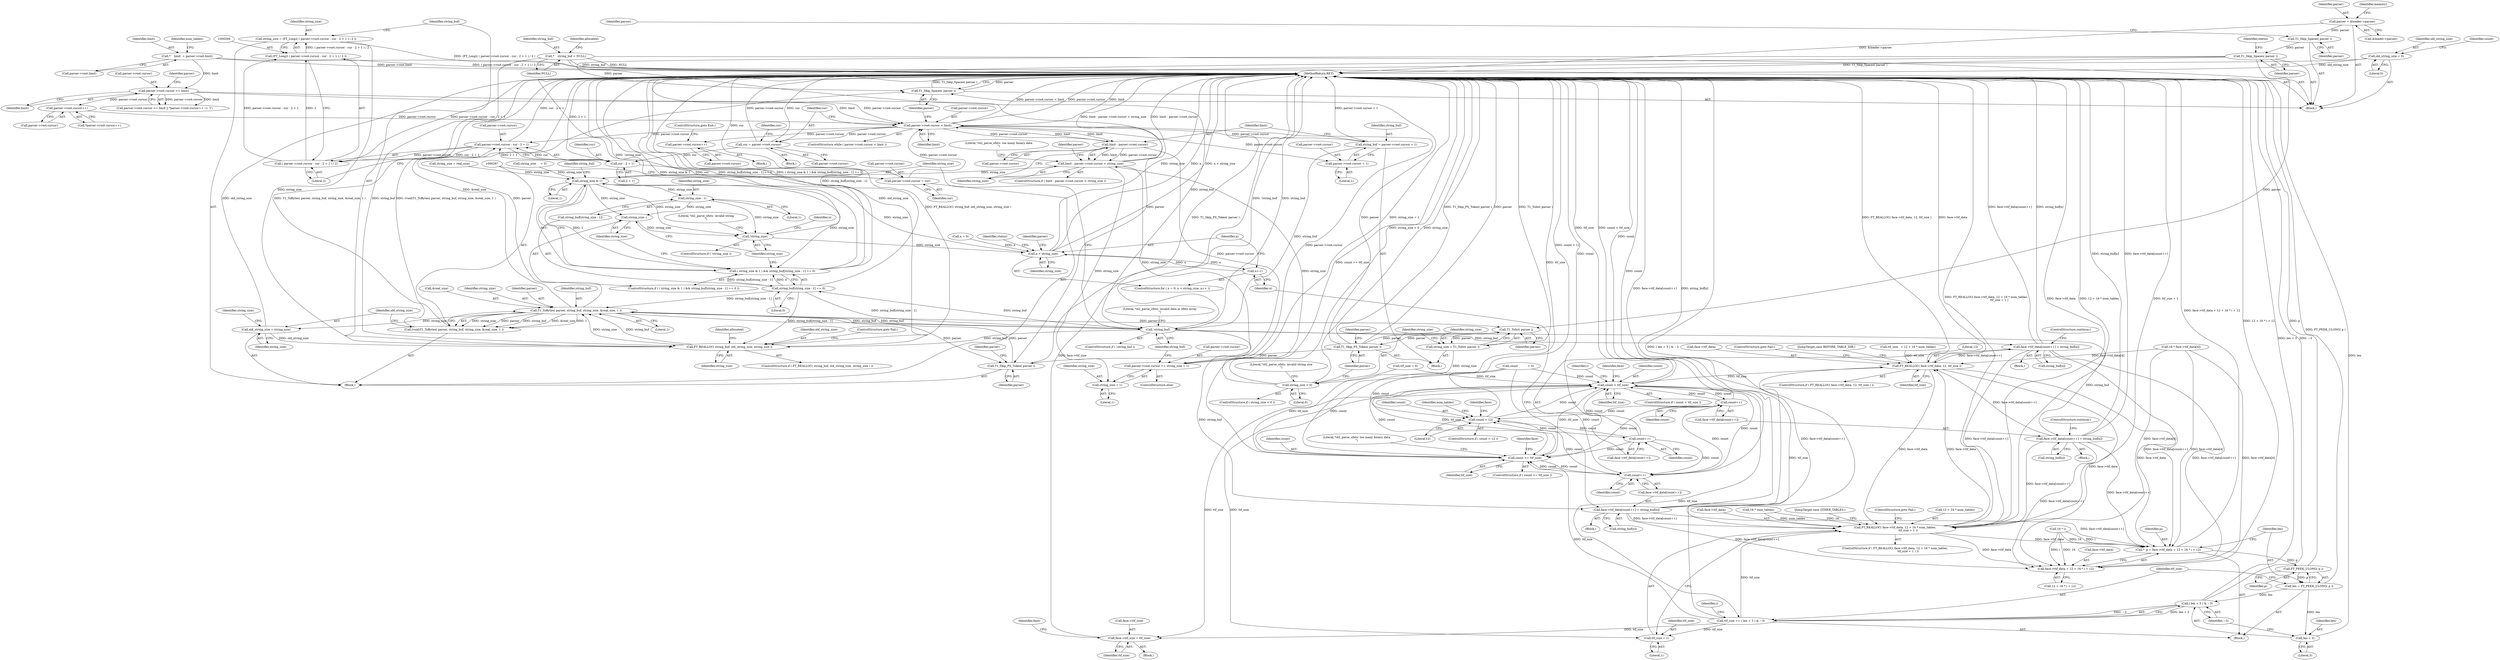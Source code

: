 digraph "1_savannah_3788187e0c396952cd7d905c6c61f3ff8e84b2b4_0@integer" {
"1000263" [label="(Call,string_size = (FT_Long)( ( parser->root.cursor - cur - 2 + 1 ) / 2 ))"];
"1000265" [label="(Call,(FT_Long)( ( parser->root.cursor - cur - 2 + 1 ) / 2 ))"];
"1000267" [label="(Call,( parser->root.cursor - cur - 2 + 1 ) / 2)"];
"1000268" [label="(Call,parser->root.cursor - cur - 2 + 1)"];
"1000219" [label="(Call,parser->root.cursor < limit)"];
"1000180" [label="(Call,parser->root.cursor >= limit)"];
"1000146" [label="(Call,*    limit  = parser->root.limit)"];
"1000380" [label="(Call,parser->root.cursor += string_size + 1)"];
"1000362" [label="(Call,limit - parser->root.cursor < string_size)"];
"1000363" [label="(Call,limit - parser->root.cursor)"];
"1000332" [label="(Call,string_size < 0)"];
"1000327" [label="(Call,string_size = T1_ToInt( parser ))"];
"1000329" [label="(Call,T1_ToInt( parser ))"];
"1000343" [label="(Call,T1_Skip_PS_Token( parser ))"];
"1000298" [label="(Call,T1_ToBytes( parser, string_buf, string_size, &real_size, 1 ))"];
"1000254" [label="(Call,T1_Skip_PS_Token( parser ))"];
"1000204" [label="(Call,T1_Skip_Spaces( parser ))"];
"1000176" [label="(Call,T1_Skip_Spaces( parser ))"];
"1000130" [label="(Call,parser = &loader->parser)"];
"1000281" [label="(Call,FT_REALLOC( string_buf, old_string_size, string_size ))"];
"1000168" [label="(Call,*    string_buf = NULL)"];
"1000405" [label="(Call,string_buf[string_size - 1] == 0)"];
"1000390" [label="(Call,!string_buf)"];
"1000352" [label="(Call,string_buf = parser->root.cursor + 1)"];
"1000305" [label="(Call,old_string_size = string_size)"];
"1000212" [label="(Call,old_string_size = 0)"];
"1000263" [label="(Call,string_size = (FT_Long)( ( parser->root.cursor - cur - 2 + 1 ) / 2 ))"];
"1000289" [label="(Call,parser->root.cursor = cur)"];
"1000274" [label="(Call,cur - 2 + 1)"];
"1000227" [label="(Call,cur = parser->root.cursor)"];
"1000189" [label="(Call,parser->root.cursor++)"];
"1000296" [label="(Call,(void)T1_ToBytes( parser, string_buf, string_size, &real_size, 1 ))"];
"1000240" [label="(Call,parser->root.cursor++)"];
"1000401" [label="(Call,( string_size & 1 ) && string_buf[string_size - 1] == 0)"];
"1000444" [label="(Call,face->ttf_data[count++] = string_buf[n])"];
"1000483" [label="(Call,FT_REALLOC( face->ttf_data, 12, ttf_size ))"];
"1000492" [label="(Call,count < ttf_size)"];
"1000501" [label="(Call,count++)"];
"1000440" [label="(Call,count < 12)"];
"1000449" [label="(Call,count++)"];
"1000570" [label="(Call,count >= ttf_size)"];
"1000586" [label="(Call,count++)"];
"1000539" [label="(Call,ttf_size += ( len + 3 ) & ~3)"];
"1000549" [label="(Call,face->ttf_size = ttf_size)"];
"1000555" [label="(Call,FT_REALLOC( face->ttf_data, 12 + 16 * num_tables,\n                             ttf_size + 1 ))"];
"1000522" [label="(Call,*  p = face->ttf_data + 12 + 16 * i + 12)"];
"1000537" [label="(Call,FT_PEEK_ULONG( p ))"];
"1000535" [label="(Call,len = FT_PEEK_ULONG( p ))"];
"1000541" [label="(Call,( len + 3 ) & ~3)"];
"1000542" [label="(Call,len + 3)"];
"1000524" [label="(Call,face->ttf_data + 12 + 16 * i + 12)"];
"1000564" [label="(Call,ttf_size + 1)"];
"1000496" [label="(Call,face->ttf_data[count++] = string_buf[n])"];
"1000581" [label="(Call,face->ttf_data[count++] = string_buf[n])"];
"1000354" [label="(Call,parser->root.cursor + 1)"];
"1000386" [label="(Call,string_size + 1)"];
"1000402" [label="(Call,string_size & 1)"];
"1000408" [label="(Call,string_size - 1)"];
"1000412" [label="(Call,string_size--)"];
"1000415" [label="(Call,!string_size)"];
"1000429" [label="(Call,n < string_size)"];
"1000432" [label="(Call,n++)"];
"1000591" [label="(Call,T1_Skip_Spaces( parser ))"];
"1000572" [label="(Identifier,ttf_size)"];
"1000564" [label="(Call,ttf_size + 1)"];
"1000445" [label="(Call,face->ttf_data[count++])"];
"1000128" [label="(Block,)"];
"1000220" [label="(Call,parser->root.cursor)"];
"1000362" [label="(Call,limit - parser->root.cursor < string_size)"];
"1000186" [label="(Identifier,limit)"];
"1000522" [label="(Call,*  p = face->ttf_data + 12 + 16 * i + 12)"];
"1000212" [label="(Call,old_string_size = 0)"];
"1000386" [label="(Call,string_size + 1)"];
"1000381" [label="(Call,parser->root.cursor)"];
"1000373" [label="(Literal,\"t42_parse_sfnts: too many binary data\n\")"];
"1000380" [label="(Call,parser->root.cursor += string_size + 1)"];
"1000301" [label="(Identifier,string_size)"];
"1000487" [label="(Literal,12)"];
"1000213" [label="(Identifier,old_string_size)"];
"1000219" [label="(Call,parser->root.cursor < limit)"];
"1000156" [label="(Identifier,num_tables)"];
"1000290" [label="(Call,parser->root.cursor)"];
"1000494" [label="(Identifier,ttf_size)"];
"1000390" [label="(Call,!string_buf)"];
"1000591" [label="(Call,T1_Skip_Spaces( parser ))"];
"1000460" [label="(Call,16 * face->ttf_data[4])"];
"1000146" [label="(Call,*    limit  = parser->root.limit)"];
"1000441" [label="(Identifier,count)"];
"1000404" [label="(Literal,1)"];
"1000402" [label="(Call,string_size & 1)"];
"1000240" [label="(Call,parser->root.cursor++)"];
"1000410" [label="(Literal,1)"];
"1000344" [label="(Identifier,parser)"];
"1000541" [label="(Call,( len + 3 ) & ~3)"];
"1000265" [label="(Call,(FT_Long)( ( parser->root.cursor - cur - 2 + 1 ) / 2 ))"];
"1000592" [label="(Identifier,parser)"];
"1000304" [label="(Literal,1)"];
"1000228" [label="(Identifier,cur)"];
"1000275" [label="(Identifier,cur)"];
"1000587" [label="(Identifier,count)"];
"1000241" [label="(Call,parser->root.cursor)"];
"1000454" [label="(ControlStructure,continue;)"];
"1000426" [label="(Call,n = 0)"];
"1000537" [label="(Call,FT_PEEK_ULONG( p ))"];
"1000179" [label="(Call,parser->root.cursor >= limit || *parser->root.cursor++ != '[')"];
"1000306" [label="(Identifier,old_string_size)"];
"1000176" [label="(Call,T1_Skip_Spaces( parser ))"];
"1000571" [label="(Identifier,count)"];
"1000132" [label="(Call,&loader->parser)"];
"1000170" [label="(Identifier,NULL)"];
"1000447" [label="(Identifier,face)"];
"1000209" [label="(Call,string_size     = 0)"];
"1000431" [label="(Identifier,string_size)"];
"1000484" [label="(Call,face->ttf_data)"];
"1000328" [label="(Identifier,string_size)"];
"1000379" [label="(ControlStructure,else)"];
"1000352" [label="(Call,string_buf = parser->root.cursor + 1)"];
"1000581" [label="(Call,face->ttf_data[count++] = string_buf[n])"];
"1000227" [label="(Call,cur = parser->root.cursor)"];
"1000568" [label="(JumpTarget,case OTHER_TABLES:)"];
"1000503" [label="(Call,string_buf[n])"];
"1000287" [label="(Identifier,allocated)"];
"1000495" [label="(Block,)"];
"1000401" [label="(Call,( string_size & 1 ) && string_buf[string_size - 1] == 0)"];
"1000593" [label="(MethodReturn,RET)"];
"1000334" [label="(Literal,0)"];
"1000177" [label="(Identifier,parser)"];
"1000331" [label="(ControlStructure,if ( string_size < 0 ))"];
"1000513" [label="(Identifier,i)"];
"1000496" [label="(Call,face->ttf_data[count++] = string_buf[n])"];
"1000483" [label="(Call,FT_REALLOC( face->ttf_data, 12, ttf_size ))"];
"1000215" [label="(Call,count           = 0)"];
"1000205" [label="(Identifier,parser)"];
"1000458" [label="(Identifier,num_tables)"];
"1000414" [label="(ControlStructure,if ( !string_size ))"];
"1000443" [label="(Block,)"];
"1000189" [label="(Call,parser->root.cursor++)"];
"1000520" [label="(Block,)"];
"1000432" [label="(Call,n++)"];
"1000406" [label="(Call,string_buf[string_size - 1])"];
"1000309" [label="(Identifier,string_size)"];
"1000216" [label="(Identifier,count)"];
"1000169" [label="(Identifier,string_buf)"];
"1000492" [label="(Call,count < ttf_size)"];
"1000160" [label="(Call,ttf_size = 0)"];
"1000575" [label="(Literal,\"t42_parse_sfnts: too many binary data\n\")"];
"1000264" [label="(Identifier,string_size)"];
"1000488" [label="(Identifier,ttf_size)"];
"1000542" [label="(Call,len + 3)"];
"1000308" [label="(Call,string_size = real_size)"];
"1000557" [label="(Identifier,face)"];
"1000489" [label="(ControlStructure,goto Fail;)"];
"1000544" [label="(Literal,3)"];
"1000588" [label="(Call,string_buf[n])"];
"1000168" [label="(Call,*    string_buf = NULL)"];
"1000433" [label="(Identifier,n)"];
"1000451" [label="(Call,string_buf[n])"];
"1000407" [label="(Identifier,string_buf)"];
"1000400" [label="(ControlStructure,if ( ( string_size & 1 ) && string_buf[string_size - 1] == 0 ))"];
"1000383" [label="(Identifier,parser)"];
"1000263" [label="(Call,string_size = (FT_Long)( ( parser->root.cursor - cur - 2 + 1 ) / 2 ))"];
"1000365" [label="(Call,parser->root.cursor)"];
"1000226" [label="(Block,)"];
"1000192" [label="(Identifier,parser)"];
"1000343" [label="(Call,T1_Skip_PS_Token( parser ))"];
"1000361" [label="(ControlStructure,if ( limit - parser->root.cursor < string_size ))"];
"1000405" [label="(Call,string_buf[string_size - 1] == 0)"];
"1000523" [label="(Identifier,p)"];
"1000425" [label="(ControlStructure,for ( n = 0; n < string_size; n++ ))"];
"1000296" [label="(Call,(void)T1_ToBytes( parser, string_buf, string_size, &real_size, 1 ))"];
"1000285" [label="(ControlStructure,goto Fail;)"];
"1000444" [label="(Call,face->ttf_data[count++] = string_buf[n])"];
"1000279" [label="(Literal,2)"];
"1000348" [label="(Identifier,parser)"];
"1000436" [label="(Identifier,status)"];
"1000482" [label="(ControlStructure,if ( FT_REALLOC( face->ttf_data, 12, ttf_size ) ))"];
"1000497" [label="(Call,face->ttf_data[count++])"];
"1000387" [label="(Identifier,string_size)"];
"1000370" [label="(Identifier,string_size)"];
"1000330" [label="(Identifier,parser)"];
"1000490" [label="(JumpTarget,case BEFORE_TABLE_DIR:)"];
"1000586" [label="(Call,count++)"];
"1000491" [label="(ControlStructure,if ( count < ttf_size ))"];
"1000475" [label="(Call,ttf_size   = 12 + 16 * num_tables)"];
"1000427" [label="(Identifier,n)"];
"1000281" [label="(Call,FT_REALLOC( string_buf, old_string_size, string_size ))"];
"1000130" [label="(Call,parser = &loader->parser)"];
"1000540" [label="(Identifier,ttf_size)"];
"1000360" [label="(Literal,1)"];
"1000531" [label="(Call,16 * i)"];
"1000545" [label="(Identifier,~3)"];
"1000222" [label="(Identifier,parser)"];
"1000553" [label="(Identifier,ttf_size)"];
"1000204" [label="(Call,T1_Skip_Spaces( parser ))"];
"1000305" [label="(Call,old_string_size = string_size)"];
"1000535" [label="(Call,len = FT_PEEK_ULONG( p ))"];
"1000190" [label="(Call,parser->root.cursor)"];
"1000538" [label="(Identifier,p)"];
"1000337" [label="(Literal,\"t42_parse_sfnts: invalid string size\n\")"];
"1000536" [label="(Identifier,len)"];
"1000148" [label="(Call,parser->root.limit)"];
"1000147" [label="(Identifier,limit)"];
"1000449" [label="(Call,count++)"];
"1000289" [label="(Call,parser->root.cursor = cur)"];
"1000354" [label="(Call,parser->root.cursor + 1)"];
"1000299" [label="(Identifier,parser)"];
"1000409" [label="(Identifier,string_size)"];
"1000183" [label="(Identifier,parser)"];
"1000300" [label="(Identifier,string_buf)"];
"1000131" [label="(Identifier,parser)"];
"1000539" [label="(Call,ttf_size += ( len + 3 ) & ~3)"];
"1000554" [label="(ControlStructure,if ( FT_REALLOC( face->ttf_data, 12 + 16 * num_tables,\n                             ttf_size + 1 ) ))"];
"1000567" [label="(ControlStructure,goto Fail;)"];
"1000549" [label="(Call,face->ttf_size = ttf_size)"];
"1000282" [label="(Identifier,string_buf)"];
"1000269" [label="(Call,parser->root.cursor)"];
"1000329" [label="(Call,T1_ToInt( parser ))"];
"1000253" [label="(Block,)"];
"1000268" [label="(Call,parser->root.cursor - cur - 2 + 1)"];
"1000525" [label="(Call,face->ttf_data)"];
"1000283" [label="(Identifier,old_string_size)"];
"1000274" [label="(Call,cur - 2 + 1)"];
"1000280" [label="(ControlStructure,if ( FT_REALLOC( string_buf, old_string_size, string_size ) ))"];
"1000408" [label="(Call,string_size - 1)"];
"1000276" [label="(Call,2 + 1)"];
"1000524" [label="(Call,face->ttf_data + 12 + 16 * i + 12)"];
"1000394" [label="(Literal,\"t42_parse_sfnts: invalid data in sfnts array\n\")"];
"1000259" [label="(Identifier,parser)"];
"1000543" [label="(Identifier,len)"];
"1000403" [label="(Identifier,string_size)"];
"1000389" [label="(ControlStructure,if ( !string_buf ))"];
"1000582" [label="(Call,face->ttf_data[count++])"];
"1000519" [label="(Identifier,i)"];
"1000569" [label="(ControlStructure,if ( count >= ttf_size ))"];
"1000364" [label="(Identifier,limit)"];
"1000254" [label="(Call,T1_Skip_PS_Token( parser ))"];
"1000327" [label="(Call,string_size = T1_ToInt( parser ))"];
"1000439" [label="(ControlStructure,if ( count < 12 ))"];
"1000388" [label="(Literal,1)"];
"1000188" [label="(Call,*parser->root.cursor++)"];
"1000307" [label="(Identifier,string_size)"];
"1000413" [label="(Identifier,string_size)"];
"1000559" [label="(Call,12 + 16 * num_tables)"];
"1000355" [label="(Call,parser->root.cursor)"];
"1000316" [label="(Block,)"];
"1000570" [label="(Call,count >= ttf_size)"];
"1000267" [label="(Call,( parser->root.cursor - cur - 2 + 1 ) / 2)"];
"1000246" [label="(ControlStructure,goto Exit;)"];
"1000411" [label="(Literal,0)"];
"1000555" [label="(Call,FT_REALLOC( face->ttf_data, 12 + 16 * num_tables,\n                             ttf_size + 1 ))"];
"1000584" [label="(Identifier,face)"];
"1000416" [label="(Identifier,string_size)"];
"1000332" [label="(Call,string_size < 0)"];
"1000180" [label="(Call,parser->root.cursor >= limit)"];
"1000284" [label="(Identifier,string_size)"];
"1000225" [label="(Identifier,limit)"];
"1000565" [label="(Identifier,ttf_size)"];
"1000295" [label="(Identifier,cur)"];
"1000499" [label="(Identifier,face)"];
"1000502" [label="(Identifier,count)"];
"1000353" [label="(Identifier,string_buf)"];
"1000138" [label="(Identifier,memory)"];
"1000214" [label="(Literal,0)"];
"1000298" [label="(Call,T1_ToBytes( parser, string_buf, string_size, &real_size, 1 ))"];
"1000391" [label="(Identifier,string_buf)"];
"1000561" [label="(Call,16 * num_tables)"];
"1000501" [label="(Call,count++)"];
"1000419" [label="(Literal,\"t42_parse_sfnts: invalid string\n\")"];
"1000237" [label="(Identifier,cur)"];
"1000229" [label="(Call,parser->root.cursor)"];
"1000207" [label="(Identifier,status)"];
"1000508" [label="(Block,)"];
"1000556" [label="(Call,face->ttf_data)"];
"1000506" [label="(ControlStructure,continue;)"];
"1000255" [label="(Identifier,parser)"];
"1000429" [label="(Call,n < string_size)"];
"1000493" [label="(Identifier,count)"];
"1000528" [label="(Call,12 + 16 * i + 12)"];
"1000434" [label="(Block,)"];
"1000450" [label="(Identifier,count)"];
"1000430" [label="(Identifier,n)"];
"1000550" [label="(Call,face->ttf_size)"];
"1000412" [label="(Call,string_size--)"];
"1000440" [label="(Call,count < 12)"];
"1000218" [label="(ControlStructure,while ( parser->root.cursor < limit ))"];
"1000333" [label="(Identifier,string_size)"];
"1000173" [label="(Identifier,allocated)"];
"1000566" [label="(Literal,1)"];
"1000415" [label="(Call,!string_size)"];
"1000442" [label="(Literal,12)"];
"1000363" [label="(Call,limit - parser->root.cursor)"];
"1000302" [label="(Call,&real_size)"];
"1000239" [label="(Block,)"];
"1000181" [label="(Call,parser->root.cursor)"];
"1000263" -> "1000253"  [label="AST: "];
"1000263" -> "1000265"  [label="CFG: "];
"1000264" -> "1000263"  [label="AST: "];
"1000265" -> "1000263"  [label="AST: "];
"1000282" -> "1000263"  [label="CFG: "];
"1000263" -> "1000593"  [label="DDG: (FT_Long)( ( parser->root.cursor - cur - 2 + 1 ) / 2 )"];
"1000265" -> "1000263"  [label="DDG: ( parser->root.cursor - cur - 2 + 1 ) / 2"];
"1000263" -> "1000281"  [label="DDG: string_size"];
"1000265" -> "1000267"  [label="CFG: "];
"1000266" -> "1000265"  [label="AST: "];
"1000267" -> "1000265"  [label="AST: "];
"1000265" -> "1000593"  [label="DDG: ( parser->root.cursor - cur - 2 + 1 ) / 2"];
"1000267" -> "1000265"  [label="DDG: parser->root.cursor - cur - 2 + 1"];
"1000267" -> "1000265"  [label="DDG: 2"];
"1000267" -> "1000279"  [label="CFG: "];
"1000268" -> "1000267"  [label="AST: "];
"1000279" -> "1000267"  [label="AST: "];
"1000267" -> "1000593"  [label="DDG: parser->root.cursor - cur - 2 + 1"];
"1000268" -> "1000267"  [label="DDG: parser->root.cursor"];
"1000268" -> "1000267"  [label="DDG: cur - 2 + 1"];
"1000268" -> "1000274"  [label="CFG: "];
"1000269" -> "1000268"  [label="AST: "];
"1000274" -> "1000268"  [label="AST: "];
"1000279" -> "1000268"  [label="CFG: "];
"1000268" -> "1000593"  [label="DDG: cur - 2 + 1"];
"1000219" -> "1000268"  [label="DDG: parser->root.cursor"];
"1000274" -> "1000268"  [label="DDG: cur"];
"1000274" -> "1000268"  [label="DDG: 2 + 1"];
"1000219" -> "1000218"  [label="AST: "];
"1000219" -> "1000225"  [label="CFG: "];
"1000220" -> "1000219"  [label="AST: "];
"1000225" -> "1000219"  [label="AST: "];
"1000228" -> "1000219"  [label="CFG: "];
"1000592" -> "1000219"  [label="CFG: "];
"1000219" -> "1000593"  [label="DDG: limit"];
"1000219" -> "1000593"  [label="DDG: parser->root.cursor < limit"];
"1000219" -> "1000593"  [label="DDG: parser->root.cursor"];
"1000180" -> "1000219"  [label="DDG: parser->root.cursor"];
"1000180" -> "1000219"  [label="DDG: limit"];
"1000380" -> "1000219"  [label="DDG: parser->root.cursor"];
"1000289" -> "1000219"  [label="DDG: parser->root.cursor"];
"1000189" -> "1000219"  [label="DDG: parser->root.cursor"];
"1000363" -> "1000219"  [label="DDG: limit"];
"1000219" -> "1000227"  [label="DDG: parser->root.cursor"];
"1000219" -> "1000240"  [label="DDG: parser->root.cursor"];
"1000219" -> "1000352"  [label="DDG: parser->root.cursor"];
"1000219" -> "1000354"  [label="DDG: parser->root.cursor"];
"1000219" -> "1000363"  [label="DDG: limit"];
"1000219" -> "1000363"  [label="DDG: parser->root.cursor"];
"1000180" -> "1000179"  [label="AST: "];
"1000180" -> "1000186"  [label="CFG: "];
"1000181" -> "1000180"  [label="AST: "];
"1000186" -> "1000180"  [label="AST: "];
"1000192" -> "1000180"  [label="CFG: "];
"1000179" -> "1000180"  [label="CFG: "];
"1000180" -> "1000179"  [label="DDG: parser->root.cursor"];
"1000180" -> "1000179"  [label="DDG: limit"];
"1000146" -> "1000180"  [label="DDG: limit"];
"1000180" -> "1000189"  [label="DDG: parser->root.cursor"];
"1000146" -> "1000128"  [label="AST: "];
"1000146" -> "1000148"  [label="CFG: "];
"1000147" -> "1000146"  [label="AST: "];
"1000148" -> "1000146"  [label="AST: "];
"1000156" -> "1000146"  [label="CFG: "];
"1000146" -> "1000593"  [label="DDG: parser->root.limit"];
"1000380" -> "1000379"  [label="AST: "];
"1000380" -> "1000386"  [label="CFG: "];
"1000381" -> "1000380"  [label="AST: "];
"1000386" -> "1000380"  [label="AST: "];
"1000391" -> "1000380"  [label="CFG: "];
"1000380" -> "1000593"  [label="DDG: string_size + 1"];
"1000362" -> "1000380"  [label="DDG: string_size"];
"1000363" -> "1000380"  [label="DDG: parser->root.cursor"];
"1000362" -> "1000361"  [label="AST: "];
"1000362" -> "1000370"  [label="CFG: "];
"1000363" -> "1000362"  [label="AST: "];
"1000370" -> "1000362"  [label="AST: "];
"1000373" -> "1000362"  [label="CFG: "];
"1000383" -> "1000362"  [label="CFG: "];
"1000362" -> "1000593"  [label="DDG: limit - parser->root.cursor < string_size"];
"1000362" -> "1000593"  [label="DDG: limit - parser->root.cursor"];
"1000363" -> "1000362"  [label="DDG: limit"];
"1000363" -> "1000362"  [label="DDG: parser->root.cursor"];
"1000332" -> "1000362"  [label="DDG: string_size"];
"1000362" -> "1000386"  [label="DDG: string_size"];
"1000362" -> "1000402"  [label="DDG: string_size"];
"1000363" -> "1000365"  [label="CFG: "];
"1000364" -> "1000363"  [label="AST: "];
"1000365" -> "1000363"  [label="AST: "];
"1000370" -> "1000363"  [label="CFG: "];
"1000332" -> "1000331"  [label="AST: "];
"1000332" -> "1000334"  [label="CFG: "];
"1000333" -> "1000332"  [label="AST: "];
"1000334" -> "1000332"  [label="AST: "];
"1000337" -> "1000332"  [label="CFG: "];
"1000344" -> "1000332"  [label="CFG: "];
"1000332" -> "1000593"  [label="DDG: string_size"];
"1000332" -> "1000593"  [label="DDG: string_size < 0"];
"1000327" -> "1000332"  [label="DDG: string_size"];
"1000327" -> "1000316"  [label="AST: "];
"1000327" -> "1000329"  [label="CFG: "];
"1000328" -> "1000327"  [label="AST: "];
"1000329" -> "1000327"  [label="AST: "];
"1000333" -> "1000327"  [label="CFG: "];
"1000327" -> "1000593"  [label="DDG: T1_ToInt( parser )"];
"1000329" -> "1000327"  [label="DDG: parser"];
"1000329" -> "1000330"  [label="CFG: "];
"1000330" -> "1000329"  [label="AST: "];
"1000343" -> "1000329"  [label="DDG: parser"];
"1000298" -> "1000329"  [label="DDG: parser"];
"1000204" -> "1000329"  [label="DDG: parser"];
"1000329" -> "1000343"  [label="DDG: parser"];
"1000343" -> "1000316"  [label="AST: "];
"1000343" -> "1000344"  [label="CFG: "];
"1000344" -> "1000343"  [label="AST: "];
"1000348" -> "1000343"  [label="CFG: "];
"1000343" -> "1000593"  [label="DDG: parser"];
"1000343" -> "1000593"  [label="DDG: T1_Skip_PS_Token( parser )"];
"1000343" -> "1000254"  [label="DDG: parser"];
"1000343" -> "1000591"  [label="DDG: parser"];
"1000298" -> "1000296"  [label="AST: "];
"1000298" -> "1000304"  [label="CFG: "];
"1000299" -> "1000298"  [label="AST: "];
"1000300" -> "1000298"  [label="AST: "];
"1000301" -> "1000298"  [label="AST: "];
"1000302" -> "1000298"  [label="AST: "];
"1000304" -> "1000298"  [label="AST: "];
"1000296" -> "1000298"  [label="CFG: "];
"1000298" -> "1000593"  [label="DDG: &real_size"];
"1000298" -> "1000254"  [label="DDG: parser"];
"1000298" -> "1000296"  [label="DDG: parser"];
"1000298" -> "1000296"  [label="DDG: &real_size"];
"1000298" -> "1000296"  [label="DDG: string_size"];
"1000298" -> "1000296"  [label="DDG: 1"];
"1000298" -> "1000296"  [label="DDG: string_buf"];
"1000254" -> "1000298"  [label="DDG: parser"];
"1000281" -> "1000298"  [label="DDG: string_buf"];
"1000281" -> "1000298"  [label="DDG: string_size"];
"1000405" -> "1000298"  [label="DDG: string_buf[string_size - 1]"];
"1000390" -> "1000298"  [label="DDG: string_buf"];
"1000298" -> "1000305"  [label="DDG: string_size"];
"1000298" -> "1000390"  [label="DDG: string_buf"];
"1000298" -> "1000591"  [label="DDG: parser"];
"1000254" -> "1000253"  [label="AST: "];
"1000254" -> "1000255"  [label="CFG: "];
"1000255" -> "1000254"  [label="AST: "];
"1000259" -> "1000254"  [label="CFG: "];
"1000254" -> "1000593"  [label="DDG: T1_Skip_PS_Token( parser )"];
"1000204" -> "1000254"  [label="DDG: parser"];
"1000204" -> "1000128"  [label="AST: "];
"1000204" -> "1000205"  [label="CFG: "];
"1000205" -> "1000204"  [label="AST: "];
"1000207" -> "1000204"  [label="CFG: "];
"1000204" -> "1000593"  [label="DDG: T1_Skip_Spaces( parser )"];
"1000176" -> "1000204"  [label="DDG: parser"];
"1000204" -> "1000591"  [label="DDG: parser"];
"1000176" -> "1000128"  [label="AST: "];
"1000176" -> "1000177"  [label="CFG: "];
"1000177" -> "1000176"  [label="AST: "];
"1000183" -> "1000176"  [label="CFG: "];
"1000130" -> "1000176"  [label="DDG: parser"];
"1000130" -> "1000128"  [label="AST: "];
"1000130" -> "1000132"  [label="CFG: "];
"1000131" -> "1000130"  [label="AST: "];
"1000132" -> "1000130"  [label="AST: "];
"1000138" -> "1000130"  [label="CFG: "];
"1000130" -> "1000593"  [label="DDG: &loader->parser"];
"1000281" -> "1000280"  [label="AST: "];
"1000281" -> "1000284"  [label="CFG: "];
"1000282" -> "1000281"  [label="AST: "];
"1000283" -> "1000281"  [label="AST: "];
"1000284" -> "1000281"  [label="AST: "];
"1000285" -> "1000281"  [label="CFG: "];
"1000287" -> "1000281"  [label="CFG: "];
"1000281" -> "1000593"  [label="DDG: FT_REALLOC( string_buf, old_string_size, string_size )"];
"1000168" -> "1000281"  [label="DDG: string_buf"];
"1000405" -> "1000281"  [label="DDG: string_buf[string_size - 1]"];
"1000390" -> "1000281"  [label="DDG: string_buf"];
"1000305" -> "1000281"  [label="DDG: old_string_size"];
"1000212" -> "1000281"  [label="DDG: old_string_size"];
"1000168" -> "1000128"  [label="AST: "];
"1000168" -> "1000170"  [label="CFG: "];
"1000169" -> "1000168"  [label="AST: "];
"1000170" -> "1000168"  [label="AST: "];
"1000173" -> "1000168"  [label="CFG: "];
"1000168" -> "1000593"  [label="DDG: string_buf"];
"1000168" -> "1000593"  [label="DDG: NULL"];
"1000168" -> "1000390"  [label="DDG: string_buf"];
"1000405" -> "1000401"  [label="AST: "];
"1000405" -> "1000411"  [label="CFG: "];
"1000406" -> "1000405"  [label="AST: "];
"1000411" -> "1000405"  [label="AST: "];
"1000401" -> "1000405"  [label="CFG: "];
"1000405" -> "1000593"  [label="DDG: string_buf[string_size - 1]"];
"1000405" -> "1000390"  [label="DDG: string_buf[string_size - 1]"];
"1000405" -> "1000401"  [label="DDG: string_buf[string_size - 1]"];
"1000405" -> "1000401"  [label="DDG: 0"];
"1000390" -> "1000405"  [label="DDG: string_buf"];
"1000390" -> "1000389"  [label="AST: "];
"1000390" -> "1000391"  [label="CFG: "];
"1000391" -> "1000390"  [label="AST: "];
"1000394" -> "1000390"  [label="CFG: "];
"1000403" -> "1000390"  [label="CFG: "];
"1000390" -> "1000593"  [label="DDG: !string_buf"];
"1000390" -> "1000593"  [label="DDG: string_buf"];
"1000352" -> "1000390"  [label="DDG: string_buf"];
"1000390" -> "1000444"  [label="DDG: string_buf"];
"1000390" -> "1000496"  [label="DDG: string_buf"];
"1000390" -> "1000581"  [label="DDG: string_buf"];
"1000352" -> "1000316"  [label="AST: "];
"1000352" -> "1000354"  [label="CFG: "];
"1000353" -> "1000352"  [label="AST: "];
"1000354" -> "1000352"  [label="AST: "];
"1000364" -> "1000352"  [label="CFG: "];
"1000352" -> "1000593"  [label="DDG: parser->root.cursor + 1"];
"1000305" -> "1000253"  [label="AST: "];
"1000305" -> "1000307"  [label="CFG: "];
"1000306" -> "1000305"  [label="AST: "];
"1000307" -> "1000305"  [label="AST: "];
"1000309" -> "1000305"  [label="CFG: "];
"1000305" -> "1000593"  [label="DDG: old_string_size"];
"1000212" -> "1000128"  [label="AST: "];
"1000212" -> "1000214"  [label="CFG: "];
"1000213" -> "1000212"  [label="AST: "];
"1000214" -> "1000212"  [label="AST: "];
"1000216" -> "1000212"  [label="CFG: "];
"1000212" -> "1000593"  [label="DDG: old_string_size"];
"1000289" -> "1000253"  [label="AST: "];
"1000289" -> "1000295"  [label="CFG: "];
"1000290" -> "1000289"  [label="AST: "];
"1000295" -> "1000289"  [label="AST: "];
"1000297" -> "1000289"  [label="CFG: "];
"1000289" -> "1000593"  [label="DDG: cur"];
"1000274" -> "1000289"  [label="DDG: cur"];
"1000274" -> "1000276"  [label="CFG: "];
"1000275" -> "1000274"  [label="AST: "];
"1000276" -> "1000274"  [label="AST: "];
"1000274" -> "1000593"  [label="DDG: 2 + 1"];
"1000227" -> "1000274"  [label="DDG: cur"];
"1000227" -> "1000226"  [label="AST: "];
"1000227" -> "1000229"  [label="CFG: "];
"1000228" -> "1000227"  [label="AST: "];
"1000229" -> "1000227"  [label="AST: "];
"1000237" -> "1000227"  [label="CFG: "];
"1000227" -> "1000593"  [label="DDG: cur"];
"1000227" -> "1000593"  [label="DDG: parser->root.cursor"];
"1000189" -> "1000188"  [label="AST: "];
"1000189" -> "1000190"  [label="CFG: "];
"1000190" -> "1000189"  [label="AST: "];
"1000188" -> "1000189"  [label="CFG: "];
"1000296" -> "1000253"  [label="AST: "];
"1000297" -> "1000296"  [label="AST: "];
"1000306" -> "1000296"  [label="CFG: "];
"1000296" -> "1000593"  [label="DDG: T1_ToBytes( parser, string_buf, string_size, &real_size, 1 )"];
"1000296" -> "1000593"  [label="DDG: (void)T1_ToBytes( parser, string_buf, string_size, &real_size, 1 )"];
"1000240" -> "1000239"  [label="AST: "];
"1000240" -> "1000241"  [label="CFG: "];
"1000241" -> "1000240"  [label="AST: "];
"1000246" -> "1000240"  [label="CFG: "];
"1000401" -> "1000400"  [label="AST: "];
"1000401" -> "1000402"  [label="CFG: "];
"1000402" -> "1000401"  [label="AST: "];
"1000413" -> "1000401"  [label="CFG: "];
"1000416" -> "1000401"  [label="CFG: "];
"1000401" -> "1000593"  [label="DDG: string_buf[string_size - 1] == 0"];
"1000401" -> "1000593"  [label="DDG: ( string_size & 1 ) && string_buf[string_size - 1] == 0"];
"1000401" -> "1000593"  [label="DDG: string_size & 1"];
"1000402" -> "1000401"  [label="DDG: string_size"];
"1000402" -> "1000401"  [label="DDG: 1"];
"1000444" -> "1000443"  [label="AST: "];
"1000444" -> "1000451"  [label="CFG: "];
"1000445" -> "1000444"  [label="AST: "];
"1000451" -> "1000444"  [label="AST: "];
"1000454" -> "1000444"  [label="CFG: "];
"1000444" -> "1000593"  [label="DDG: face->ttf_data[count++]"];
"1000444" -> "1000593"  [label="DDG: string_buf[n]"];
"1000444" -> "1000483"  [label="DDG: face->ttf_data[count++]"];
"1000444" -> "1000522"  [label="DDG: face->ttf_data[count++]"];
"1000444" -> "1000524"  [label="DDG: face->ttf_data[count++]"];
"1000444" -> "1000555"  [label="DDG: face->ttf_data[count++]"];
"1000483" -> "1000482"  [label="AST: "];
"1000483" -> "1000488"  [label="CFG: "];
"1000484" -> "1000483"  [label="AST: "];
"1000487" -> "1000483"  [label="AST: "];
"1000488" -> "1000483"  [label="AST: "];
"1000489" -> "1000483"  [label="CFG: "];
"1000490" -> "1000483"  [label="CFG: "];
"1000483" -> "1000593"  [label="DDG: FT_REALLOC( face->ttf_data, 12, ttf_size )"];
"1000483" -> "1000593"  [label="DDG: face->ttf_data"];
"1000496" -> "1000483"  [label="DDG: face->ttf_data[count++]"];
"1000555" -> "1000483"  [label="DDG: face->ttf_data"];
"1000581" -> "1000483"  [label="DDG: face->ttf_data[count++]"];
"1000460" -> "1000483"  [label="DDG: face->ttf_data[4]"];
"1000475" -> "1000483"  [label="DDG: ttf_size"];
"1000483" -> "1000492"  [label="DDG: ttf_size"];
"1000483" -> "1000522"  [label="DDG: face->ttf_data"];
"1000483" -> "1000524"  [label="DDG: face->ttf_data"];
"1000483" -> "1000555"  [label="DDG: face->ttf_data"];
"1000492" -> "1000491"  [label="AST: "];
"1000492" -> "1000494"  [label="CFG: "];
"1000493" -> "1000492"  [label="AST: "];
"1000494" -> "1000492"  [label="AST: "];
"1000499" -> "1000492"  [label="CFG: "];
"1000513" -> "1000492"  [label="CFG: "];
"1000492" -> "1000593"  [label="DDG: ttf_size"];
"1000492" -> "1000593"  [label="DDG: count < ttf_size"];
"1000215" -> "1000492"  [label="DDG: count"];
"1000449" -> "1000492"  [label="DDG: count"];
"1000586" -> "1000492"  [label="DDG: count"];
"1000501" -> "1000492"  [label="DDG: count"];
"1000440" -> "1000492"  [label="DDG: count"];
"1000570" -> "1000492"  [label="DDG: ttf_size"];
"1000160" -> "1000492"  [label="DDG: ttf_size"];
"1000492" -> "1000501"  [label="DDG: count"];
"1000492" -> "1000539"  [label="DDG: ttf_size"];
"1000492" -> "1000549"  [label="DDG: ttf_size"];
"1000492" -> "1000555"  [label="DDG: ttf_size"];
"1000492" -> "1000564"  [label="DDG: ttf_size"];
"1000492" -> "1000570"  [label="DDG: count"];
"1000492" -> "1000570"  [label="DDG: ttf_size"];
"1000501" -> "1000497"  [label="AST: "];
"1000501" -> "1000502"  [label="CFG: "];
"1000502" -> "1000501"  [label="AST: "];
"1000497" -> "1000501"  [label="CFG: "];
"1000501" -> "1000593"  [label="DDG: count"];
"1000501" -> "1000440"  [label="DDG: count"];
"1000501" -> "1000570"  [label="DDG: count"];
"1000501" -> "1000586"  [label="DDG: count"];
"1000440" -> "1000439"  [label="AST: "];
"1000440" -> "1000442"  [label="CFG: "];
"1000441" -> "1000440"  [label="AST: "];
"1000442" -> "1000440"  [label="AST: "];
"1000447" -> "1000440"  [label="CFG: "];
"1000458" -> "1000440"  [label="CFG: "];
"1000440" -> "1000593"  [label="DDG: count < 12"];
"1000215" -> "1000440"  [label="DDG: count"];
"1000449" -> "1000440"  [label="DDG: count"];
"1000586" -> "1000440"  [label="DDG: count"];
"1000440" -> "1000449"  [label="DDG: count"];
"1000449" -> "1000445"  [label="AST: "];
"1000449" -> "1000450"  [label="CFG: "];
"1000450" -> "1000449"  [label="AST: "];
"1000445" -> "1000449"  [label="CFG: "];
"1000449" -> "1000593"  [label="DDG: count"];
"1000449" -> "1000570"  [label="DDG: count"];
"1000449" -> "1000586"  [label="DDG: count"];
"1000570" -> "1000569"  [label="AST: "];
"1000570" -> "1000572"  [label="CFG: "];
"1000571" -> "1000570"  [label="AST: "];
"1000572" -> "1000570"  [label="AST: "];
"1000575" -> "1000570"  [label="CFG: "];
"1000584" -> "1000570"  [label="CFG: "];
"1000570" -> "1000593"  [label="DDG: ttf_size"];
"1000570" -> "1000593"  [label="DDG: count >= ttf_size"];
"1000215" -> "1000570"  [label="DDG: count"];
"1000586" -> "1000570"  [label="DDG: count"];
"1000160" -> "1000570"  [label="DDG: ttf_size"];
"1000539" -> "1000570"  [label="DDG: ttf_size"];
"1000570" -> "1000586"  [label="DDG: count"];
"1000586" -> "1000582"  [label="AST: "];
"1000586" -> "1000587"  [label="CFG: "];
"1000587" -> "1000586"  [label="AST: "];
"1000582" -> "1000586"  [label="CFG: "];
"1000586" -> "1000593"  [label="DDG: count"];
"1000215" -> "1000586"  [label="DDG: count"];
"1000539" -> "1000520"  [label="AST: "];
"1000539" -> "1000541"  [label="CFG: "];
"1000540" -> "1000539"  [label="AST: "];
"1000541" -> "1000539"  [label="AST: "];
"1000519" -> "1000539"  [label="CFG: "];
"1000539" -> "1000593"  [label="DDG: ( len + 3 ) & ~3"];
"1000541" -> "1000539"  [label="DDG: len + 3"];
"1000541" -> "1000539"  [label="DDG: ~3"];
"1000539" -> "1000549"  [label="DDG: ttf_size"];
"1000539" -> "1000555"  [label="DDG: ttf_size"];
"1000539" -> "1000564"  [label="DDG: ttf_size"];
"1000549" -> "1000508"  [label="AST: "];
"1000549" -> "1000553"  [label="CFG: "];
"1000550" -> "1000549"  [label="AST: "];
"1000553" -> "1000549"  [label="AST: "];
"1000557" -> "1000549"  [label="CFG: "];
"1000549" -> "1000593"  [label="DDG: face->ttf_size"];
"1000555" -> "1000554"  [label="AST: "];
"1000555" -> "1000564"  [label="CFG: "];
"1000556" -> "1000555"  [label="AST: "];
"1000559" -> "1000555"  [label="AST: "];
"1000564" -> "1000555"  [label="AST: "];
"1000567" -> "1000555"  [label="CFG: "];
"1000568" -> "1000555"  [label="CFG: "];
"1000555" -> "1000593"  [label="DDG: FT_REALLOC( face->ttf_data, 12 + 16 * num_tables,\n                             ttf_size + 1 )"];
"1000555" -> "1000593"  [label="DDG: face->ttf_data"];
"1000555" -> "1000593"  [label="DDG: 12 + 16 * num_tables"];
"1000555" -> "1000593"  [label="DDG: ttf_size + 1"];
"1000555" -> "1000522"  [label="DDG: face->ttf_data"];
"1000555" -> "1000524"  [label="DDG: face->ttf_data"];
"1000496" -> "1000555"  [label="DDG: face->ttf_data[count++]"];
"1000581" -> "1000555"  [label="DDG: face->ttf_data[count++]"];
"1000460" -> "1000555"  [label="DDG: face->ttf_data[4]"];
"1000561" -> "1000555"  [label="DDG: 16"];
"1000561" -> "1000555"  [label="DDG: num_tables"];
"1000522" -> "1000520"  [label="AST: "];
"1000522" -> "1000524"  [label="CFG: "];
"1000523" -> "1000522"  [label="AST: "];
"1000524" -> "1000522"  [label="AST: "];
"1000536" -> "1000522"  [label="CFG: "];
"1000522" -> "1000593"  [label="DDG: face->ttf_data + 12 + 16 * i + 12"];
"1000496" -> "1000522"  [label="DDG: face->ttf_data[count++]"];
"1000581" -> "1000522"  [label="DDG: face->ttf_data[count++]"];
"1000460" -> "1000522"  [label="DDG: face->ttf_data[4]"];
"1000531" -> "1000522"  [label="DDG: 16"];
"1000531" -> "1000522"  [label="DDG: i"];
"1000522" -> "1000537"  [label="DDG: p"];
"1000537" -> "1000535"  [label="AST: "];
"1000537" -> "1000538"  [label="CFG: "];
"1000538" -> "1000537"  [label="AST: "];
"1000535" -> "1000537"  [label="CFG: "];
"1000537" -> "1000593"  [label="DDG: p"];
"1000537" -> "1000535"  [label="DDG: p"];
"1000535" -> "1000520"  [label="AST: "];
"1000536" -> "1000535"  [label="AST: "];
"1000540" -> "1000535"  [label="CFG: "];
"1000535" -> "1000593"  [label="DDG: FT_PEEK_ULONG( p )"];
"1000535" -> "1000541"  [label="DDG: len"];
"1000535" -> "1000542"  [label="DDG: len"];
"1000541" -> "1000545"  [label="CFG: "];
"1000542" -> "1000541"  [label="AST: "];
"1000545" -> "1000541"  [label="AST: "];
"1000541" -> "1000593"  [label="DDG: len + 3"];
"1000541" -> "1000593"  [label="DDG: ~3"];
"1000542" -> "1000544"  [label="CFG: "];
"1000543" -> "1000542"  [label="AST: "];
"1000544" -> "1000542"  [label="AST: "];
"1000545" -> "1000542"  [label="CFG: "];
"1000542" -> "1000593"  [label="DDG: len"];
"1000524" -> "1000528"  [label="CFG: "];
"1000525" -> "1000524"  [label="AST: "];
"1000528" -> "1000524"  [label="AST: "];
"1000524" -> "1000593"  [label="DDG: 12 + 16 * i + 12"];
"1000496" -> "1000524"  [label="DDG: face->ttf_data[count++]"];
"1000581" -> "1000524"  [label="DDG: face->ttf_data[count++]"];
"1000460" -> "1000524"  [label="DDG: face->ttf_data[4]"];
"1000531" -> "1000524"  [label="DDG: 16"];
"1000531" -> "1000524"  [label="DDG: i"];
"1000564" -> "1000566"  [label="CFG: "];
"1000565" -> "1000564"  [label="AST: "];
"1000566" -> "1000564"  [label="AST: "];
"1000496" -> "1000495"  [label="AST: "];
"1000496" -> "1000503"  [label="CFG: "];
"1000497" -> "1000496"  [label="AST: "];
"1000503" -> "1000496"  [label="AST: "];
"1000506" -> "1000496"  [label="CFG: "];
"1000496" -> "1000593"  [label="DDG: string_buf[n]"];
"1000496" -> "1000593"  [label="DDG: face->ttf_data[count++]"];
"1000581" -> "1000434"  [label="AST: "];
"1000581" -> "1000588"  [label="CFG: "];
"1000582" -> "1000581"  [label="AST: "];
"1000588" -> "1000581"  [label="AST: "];
"1000433" -> "1000581"  [label="CFG: "];
"1000581" -> "1000593"  [label="DDG: string_buf[n]"];
"1000581" -> "1000593"  [label="DDG: face->ttf_data[count++]"];
"1000354" -> "1000360"  [label="CFG: "];
"1000355" -> "1000354"  [label="AST: "];
"1000360" -> "1000354"  [label="AST: "];
"1000386" -> "1000388"  [label="CFG: "];
"1000387" -> "1000386"  [label="AST: "];
"1000388" -> "1000386"  [label="AST: "];
"1000402" -> "1000404"  [label="CFG: "];
"1000403" -> "1000402"  [label="AST: "];
"1000404" -> "1000402"  [label="AST: "];
"1000407" -> "1000402"  [label="CFG: "];
"1000308" -> "1000402"  [label="DDG: string_size"];
"1000209" -> "1000402"  [label="DDG: string_size"];
"1000429" -> "1000402"  [label="DDG: string_size"];
"1000402" -> "1000408"  [label="DDG: string_size"];
"1000402" -> "1000412"  [label="DDG: string_size"];
"1000402" -> "1000415"  [label="DDG: string_size"];
"1000408" -> "1000406"  [label="AST: "];
"1000408" -> "1000410"  [label="CFG: "];
"1000409" -> "1000408"  [label="AST: "];
"1000410" -> "1000408"  [label="AST: "];
"1000406" -> "1000408"  [label="CFG: "];
"1000408" -> "1000412"  [label="DDG: string_size"];
"1000408" -> "1000415"  [label="DDG: string_size"];
"1000412" -> "1000400"  [label="AST: "];
"1000412" -> "1000413"  [label="CFG: "];
"1000413" -> "1000412"  [label="AST: "];
"1000416" -> "1000412"  [label="CFG: "];
"1000412" -> "1000415"  [label="DDG: string_size"];
"1000415" -> "1000414"  [label="AST: "];
"1000415" -> "1000416"  [label="CFG: "];
"1000416" -> "1000415"  [label="AST: "];
"1000419" -> "1000415"  [label="CFG: "];
"1000427" -> "1000415"  [label="CFG: "];
"1000415" -> "1000593"  [label="DDG: !string_size"];
"1000415" -> "1000429"  [label="DDG: string_size"];
"1000429" -> "1000425"  [label="AST: "];
"1000429" -> "1000431"  [label="CFG: "];
"1000430" -> "1000429"  [label="AST: "];
"1000431" -> "1000429"  [label="AST: "];
"1000222" -> "1000429"  [label="CFG: "];
"1000436" -> "1000429"  [label="CFG: "];
"1000429" -> "1000593"  [label="DDG: string_size"];
"1000429" -> "1000593"  [label="DDG: n"];
"1000429" -> "1000593"  [label="DDG: n < string_size"];
"1000426" -> "1000429"  [label="DDG: n"];
"1000432" -> "1000429"  [label="DDG: n"];
"1000429" -> "1000432"  [label="DDG: n"];
"1000432" -> "1000425"  [label="AST: "];
"1000432" -> "1000433"  [label="CFG: "];
"1000433" -> "1000432"  [label="AST: "];
"1000430" -> "1000432"  [label="CFG: "];
"1000591" -> "1000128"  [label="AST: "];
"1000591" -> "1000592"  [label="CFG: "];
"1000592" -> "1000591"  [label="AST: "];
"1000593" -> "1000591"  [label="CFG: "];
"1000591" -> "1000593"  [label="DDG: parser"];
"1000591" -> "1000593"  [label="DDG: T1_Skip_Spaces( parser )"];
}
